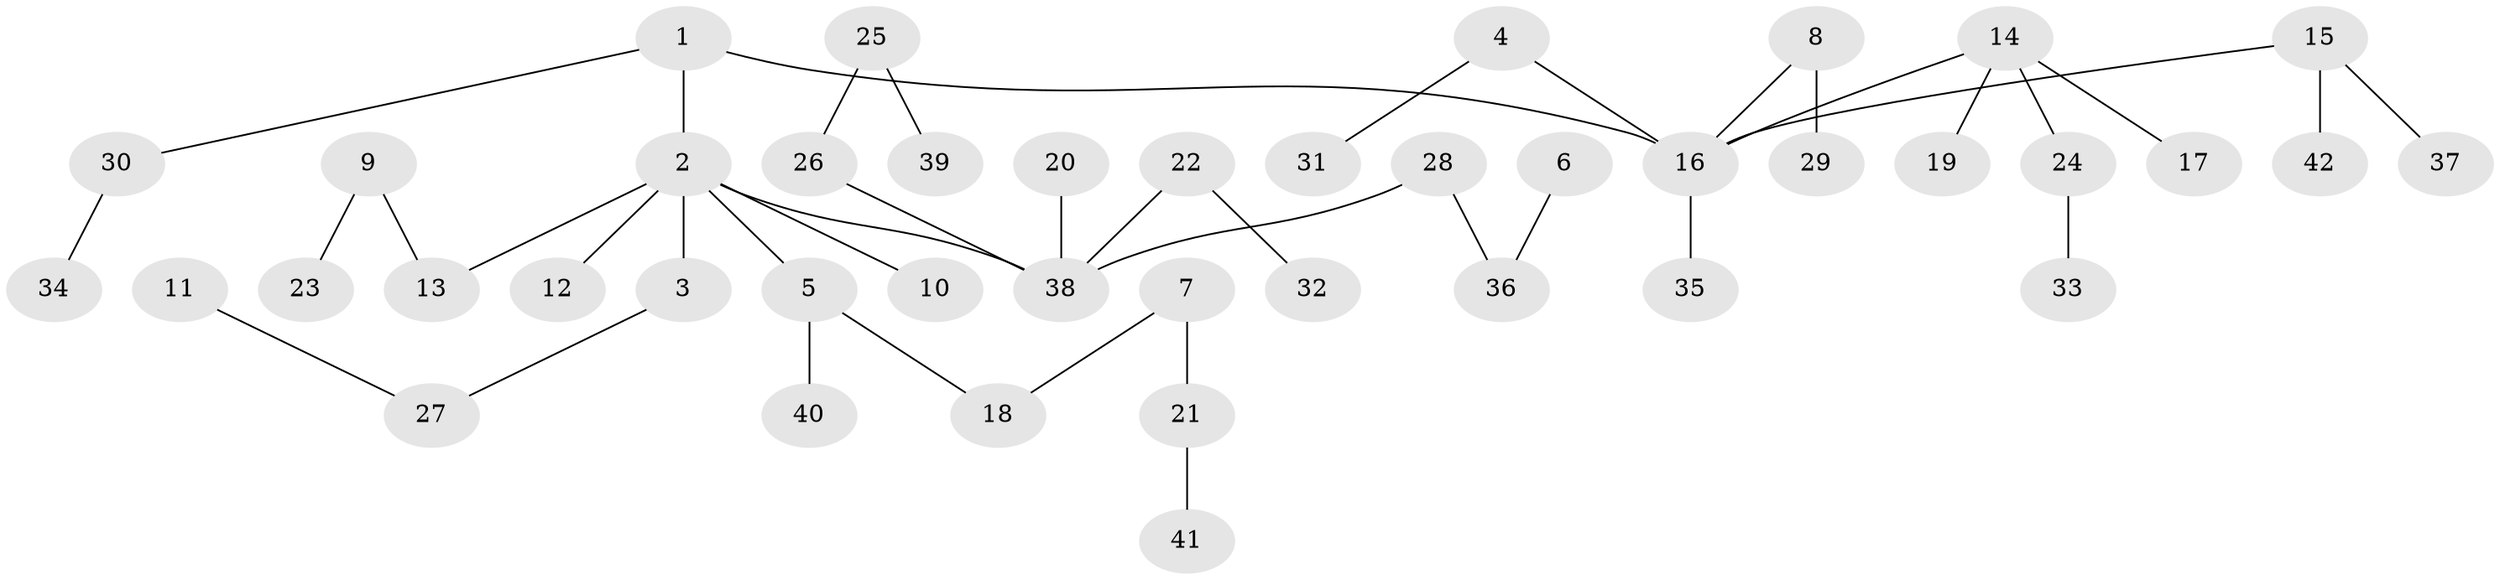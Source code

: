 // original degree distribution, {3: 0.18840579710144928, 8: 0.014492753623188406, 6: 0.014492753623188406, 7: 0.014492753623188406, 1: 0.4782608695652174, 2: 0.2753623188405797, 5: 0.014492753623188406}
// Generated by graph-tools (version 1.1) at 2025/37/03/04/25 23:37:26]
// undirected, 42 vertices, 41 edges
graph export_dot {
  node [color=gray90,style=filled];
  1;
  2;
  3;
  4;
  5;
  6;
  7;
  8;
  9;
  10;
  11;
  12;
  13;
  14;
  15;
  16;
  17;
  18;
  19;
  20;
  21;
  22;
  23;
  24;
  25;
  26;
  27;
  28;
  29;
  30;
  31;
  32;
  33;
  34;
  35;
  36;
  37;
  38;
  39;
  40;
  41;
  42;
  1 -- 2 [weight=1.0];
  1 -- 16 [weight=1.0];
  1 -- 30 [weight=1.0];
  2 -- 3 [weight=1.0];
  2 -- 5 [weight=1.0];
  2 -- 10 [weight=1.0];
  2 -- 12 [weight=1.0];
  2 -- 13 [weight=1.0];
  2 -- 38 [weight=1.0];
  3 -- 27 [weight=1.0];
  4 -- 16 [weight=1.0];
  4 -- 31 [weight=1.0];
  5 -- 18 [weight=1.0];
  5 -- 40 [weight=1.0];
  6 -- 36 [weight=1.0];
  7 -- 18 [weight=1.0];
  7 -- 21 [weight=1.0];
  8 -- 16 [weight=1.0];
  8 -- 29 [weight=1.0];
  9 -- 13 [weight=1.0];
  9 -- 23 [weight=1.0];
  11 -- 27 [weight=1.0];
  14 -- 16 [weight=1.0];
  14 -- 17 [weight=1.0];
  14 -- 19 [weight=1.0];
  14 -- 24 [weight=1.0];
  15 -- 16 [weight=1.0];
  15 -- 37 [weight=1.0];
  15 -- 42 [weight=1.0];
  16 -- 35 [weight=1.0];
  20 -- 38 [weight=1.0];
  21 -- 41 [weight=1.0];
  22 -- 32 [weight=1.0];
  22 -- 38 [weight=1.0];
  24 -- 33 [weight=1.0];
  25 -- 26 [weight=1.0];
  25 -- 39 [weight=1.0];
  26 -- 38 [weight=1.0];
  28 -- 36 [weight=1.0];
  28 -- 38 [weight=1.0];
  30 -- 34 [weight=1.0];
}
